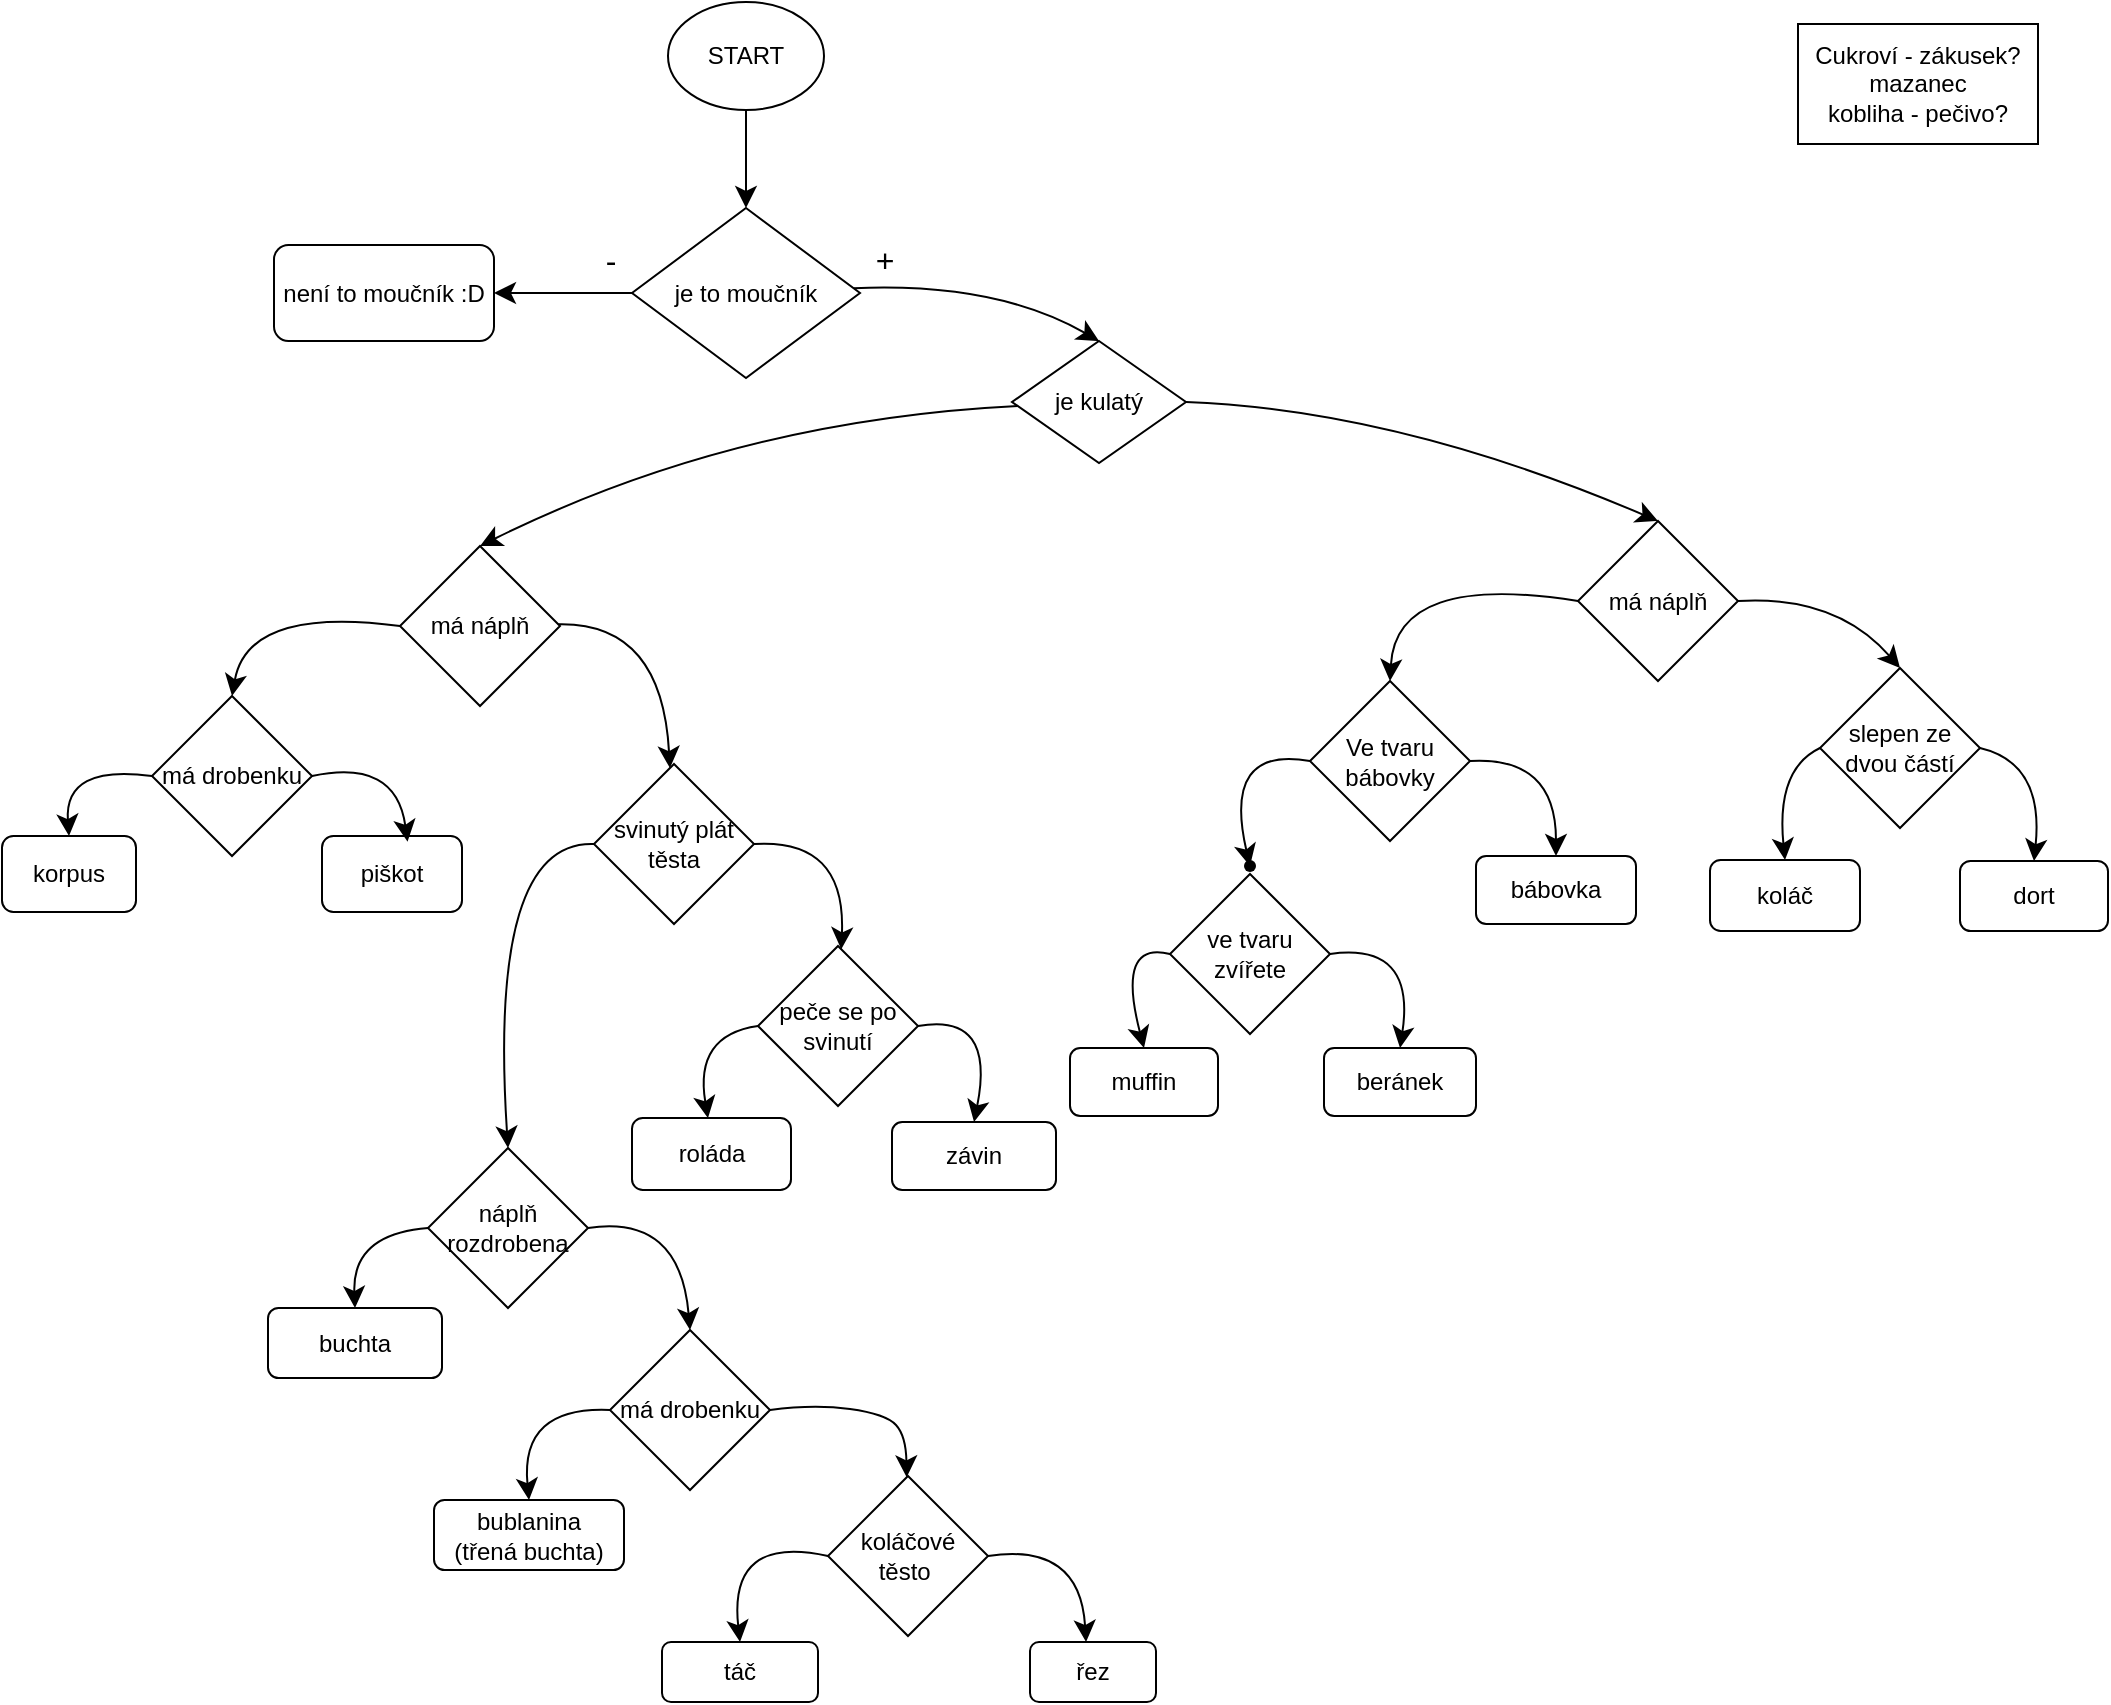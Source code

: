 <mxfile version="24.2.3" type="device">
  <diagram name="Stránka-1" id="WwW3SH3pPWQlp4jVcBad">
    <mxGraphModel dx="1690" dy="922" grid="0" gridSize="10" guides="1" tooltips="1" connect="1" arrows="1" fold="1" page="0" pageScale="1" pageWidth="827" pageHeight="1169" math="0" shadow="0">
      <root>
        <mxCell id="0" />
        <mxCell id="1" parent="0" />
        <mxCell id="V-MFH_fSx5cqEBQ9GNb0-5" value="" style="edgeStyle=none;curved=1;rounded=0;orthogonalLoop=1;jettySize=auto;html=1;fontSize=12;startSize=8;endSize=8;" parent="1" source="V-MFH_fSx5cqEBQ9GNb0-1" target="V-MFH_fSx5cqEBQ9GNb0-2" edge="1">
          <mxGeometry relative="1" as="geometry" />
        </mxCell>
        <mxCell id="V-MFH_fSx5cqEBQ9GNb0-1" value="&lt;font style=&quot;vertical-align: inherit;&quot;&gt;&lt;font style=&quot;vertical-align: inherit;&quot;&gt;START&lt;/font&gt;&lt;/font&gt;" style="ellipse;whiteSpace=wrap;html=1;" parent="1" vertex="1">
          <mxGeometry x="239" y="-87" width="78" height="54" as="geometry" />
        </mxCell>
        <mxCell id="V-MFH_fSx5cqEBQ9GNb0-10" value="" style="edgeStyle=none;curved=1;rounded=0;orthogonalLoop=1;jettySize=auto;html=1;fontSize=12;startSize=8;endSize=8;entryX=0.5;entryY=0;entryDx=0;entryDy=0;" parent="1" source="V-MFH_fSx5cqEBQ9GNb0-2" target="V-MFH_fSx5cqEBQ9GNb0-6" edge="1">
          <mxGeometry relative="1" as="geometry">
            <Array as="points">
              <mxPoint x="403" y="53" />
            </Array>
          </mxGeometry>
        </mxCell>
        <mxCell id="V-MFH_fSx5cqEBQ9GNb0-12" value="" style="edgeStyle=none;curved=1;rounded=0;orthogonalLoop=1;jettySize=auto;html=1;fontSize=12;startSize=8;endSize=8;" parent="1" source="V-MFH_fSx5cqEBQ9GNb0-2" target="V-MFH_fSx5cqEBQ9GNb0-11" edge="1">
          <mxGeometry relative="1" as="geometry" />
        </mxCell>
        <mxCell id="V-MFH_fSx5cqEBQ9GNb0-2" value="&lt;font style=&quot;vertical-align: inherit;&quot;&gt;&lt;font style=&quot;vertical-align: inherit;&quot;&gt;je to moučník&lt;/font&gt;&lt;/font&gt;" style="rhombus;whiteSpace=wrap;html=1;" parent="1" vertex="1">
          <mxGeometry x="221" y="16" width="114" height="85" as="geometry" />
        </mxCell>
        <mxCell id="V-MFH_fSx5cqEBQ9GNb0-14" value="" style="edgeStyle=none;curved=1;rounded=0;orthogonalLoop=1;jettySize=auto;html=1;fontSize=12;startSize=8;endSize=8;entryX=0.5;entryY=0;entryDx=0;entryDy=0;" parent="1" target="V-MFH_fSx5cqEBQ9GNb0-13" edge="1">
          <mxGeometry relative="1" as="geometry">
            <Array as="points">
              <mxPoint x="604" y="117" />
            </Array>
            <mxPoint x="498.002" y="112.997" as="sourcePoint" />
            <mxPoint x="625.707" y="161.913" as="targetPoint" />
          </mxGeometry>
        </mxCell>
        <mxCell id="gNYUzNZE0exnkvLqRCgA-25" value="" style="edgeStyle=none;curved=1;rounded=0;orthogonalLoop=1;jettySize=auto;html=1;fontSize=12;startSize=8;endSize=8;entryX=0.5;entryY=0;entryDx=0;entryDy=0;" parent="1" source="V-MFH_fSx5cqEBQ9GNb0-6" target="gNYUzNZE0exnkvLqRCgA-26" edge="1">
          <mxGeometry relative="1" as="geometry">
            <Array as="points">
              <mxPoint x="272" y="122" />
            </Array>
          </mxGeometry>
        </mxCell>
        <mxCell id="V-MFH_fSx5cqEBQ9GNb0-6" value="&lt;font style=&quot;vertical-align: inherit;&quot;&gt;&lt;font style=&quot;vertical-align: inherit;&quot;&gt;je kulatý&lt;/font&gt;&lt;/font&gt;" style="rhombus;whiteSpace=wrap;html=1;" parent="1" vertex="1">
          <mxGeometry x="411" y="82.5" width="87" height="61" as="geometry" />
        </mxCell>
        <mxCell id="V-MFH_fSx5cqEBQ9GNb0-11" value="&lt;font style=&quot;vertical-align: inherit;&quot;&gt;&lt;font style=&quot;vertical-align: inherit;&quot;&gt;není to moučník :D&lt;/font&gt;&lt;/font&gt;" style="rounded=1;whiteSpace=wrap;html=1;" parent="1" vertex="1">
          <mxGeometry x="42" y="34.5" width="110" height="48" as="geometry" />
        </mxCell>
        <mxCell id="V-MFH_fSx5cqEBQ9GNb0-13" value="&lt;font style=&quot;vertical-align: inherit;&quot;&gt;&lt;font style=&quot;vertical-align: inherit;&quot;&gt;má náplň&lt;/font&gt;&lt;/font&gt;" style="rhombus;whiteSpace=wrap;html=1;" parent="1" vertex="1">
          <mxGeometry x="694" y="172.5" width="80" height="80" as="geometry" />
        </mxCell>
        <mxCell id="V-MFH_fSx5cqEBQ9GNb0-15" value="&lt;font style=&quot;vertical-align: inherit;&quot;&gt;&lt;font style=&quot;vertical-align: inherit;&quot;&gt;koláč&lt;/font&gt;&lt;/font&gt;" style="rounded=1;whiteSpace=wrap;html=1;" parent="1" vertex="1">
          <mxGeometry x="760" y="342" width="75" height="35.5" as="geometry" />
        </mxCell>
        <mxCell id="gNYUzNZE0exnkvLqRCgA-3" value="" style="endArrow=classic;html=1;rounded=0;fontSize=12;startSize=8;endSize=8;curved=1;exitX=0;exitY=0.5;exitDx=0;exitDy=0;entryX=0.5;entryY=0;entryDx=0;entryDy=0;" parent="1" source="V-MFH_fSx5cqEBQ9GNb0-13" target="gNYUzNZE0exnkvLqRCgA-63" edge="1">
          <mxGeometry width="50" height="50" relative="1" as="geometry">
            <mxPoint x="457" y="186" as="sourcePoint" />
            <mxPoint x="437" y="233" as="targetPoint" />
            <Array as="points">
              <mxPoint x="603" y="198" />
            </Array>
          </mxGeometry>
        </mxCell>
        <mxCell id="gNYUzNZE0exnkvLqRCgA-14" value="slepen ze dvou částí" style="rhombus;whiteSpace=wrap;html=1;" parent="1" vertex="1">
          <mxGeometry x="815" y="246" width="80" height="80" as="geometry" />
        </mxCell>
        <mxCell id="gNYUzNZE0exnkvLqRCgA-15" value="" style="endArrow=classic;html=1;rounded=0;fontSize=12;startSize=8;endSize=8;curved=1;entryX=0.5;entryY=0;entryDx=0;entryDy=0;exitX=1;exitY=0.5;exitDx=0;exitDy=0;" parent="1" source="V-MFH_fSx5cqEBQ9GNb0-13" target="gNYUzNZE0exnkvLqRCgA-14" edge="1">
          <mxGeometry width="50" height="50" relative="1" as="geometry">
            <mxPoint x="672" y="300.5" as="sourcePoint" />
            <mxPoint x="722" y="250.5" as="targetPoint" />
            <Array as="points">
              <mxPoint x="823" y="209.5" />
            </Array>
          </mxGeometry>
        </mxCell>
        <mxCell id="gNYUzNZE0exnkvLqRCgA-16" value="" style="endArrow=classic;html=1;rounded=0;fontSize=12;startSize=8;endSize=8;curved=1;exitX=0;exitY=0.5;exitDx=0;exitDy=0;entryX=0.5;entryY=0;entryDx=0;entryDy=0;" parent="1" source="gNYUzNZE0exnkvLqRCgA-14" target="V-MFH_fSx5cqEBQ9GNb0-15" edge="1">
          <mxGeometry width="50" height="50" relative="1" as="geometry">
            <mxPoint x="702" y="312.5" as="sourcePoint" />
            <mxPoint x="752" y="262.5" as="targetPoint" />
            <Array as="points">
              <mxPoint x="793" y="296.5" />
            </Array>
          </mxGeometry>
        </mxCell>
        <mxCell id="gNYUzNZE0exnkvLqRCgA-17" value="dort" style="rounded=1;whiteSpace=wrap;html=1;" parent="1" vertex="1">
          <mxGeometry x="885" y="342.5" width="74" height="35" as="geometry" />
        </mxCell>
        <mxCell id="gNYUzNZE0exnkvLqRCgA-18" value="" style="endArrow=classic;html=1;rounded=0;fontSize=12;startSize=8;endSize=8;curved=1;exitX=1;exitY=0.5;exitDx=0;exitDy=0;entryX=0.5;entryY=0;entryDx=0;entryDy=0;" parent="1" source="gNYUzNZE0exnkvLqRCgA-14" target="gNYUzNZE0exnkvLqRCgA-17" edge="1">
          <mxGeometry width="50" height="50" relative="1" as="geometry">
            <mxPoint x="702" y="312.5" as="sourcePoint" />
            <mxPoint x="924" y="347.5" as="targetPoint" />
            <Array as="points">
              <mxPoint x="927" y="293.5" />
            </Array>
          </mxGeometry>
        </mxCell>
        <mxCell id="gNYUzNZE0exnkvLqRCgA-19" value="bábovka" style="rounded=1;whiteSpace=wrap;html=1;" parent="1" vertex="1">
          <mxGeometry x="643" y="340" width="80" height="34" as="geometry" />
        </mxCell>
        <mxCell id="gNYUzNZE0exnkvLqRCgA-22" style="edgeStyle=none;curved=1;rounded=0;orthogonalLoop=1;jettySize=auto;html=1;exitX=0.5;exitY=1;exitDx=0;exitDy=0;fontSize=12;startSize=8;endSize=8;" parent="1" source="gNYUzNZE0exnkvLqRCgA-19" target="gNYUzNZE0exnkvLqRCgA-19" edge="1">
          <mxGeometry relative="1" as="geometry" />
        </mxCell>
        <mxCell id="gNYUzNZE0exnkvLqRCgA-28" value="" style="edgeStyle=none;curved=1;rounded=0;orthogonalLoop=1;jettySize=auto;html=1;fontSize=12;startSize=8;endSize=8;" parent="1" source="gNYUzNZE0exnkvLqRCgA-26" target="gNYUzNZE0exnkvLqRCgA-27" edge="1">
          <mxGeometry relative="1" as="geometry">
            <Array as="points">
              <mxPoint x="236" y="223" />
            </Array>
          </mxGeometry>
        </mxCell>
        <mxCell id="gNYUzNZE0exnkvLqRCgA-50" style="edgeStyle=none;curved=1;rounded=0;orthogonalLoop=1;jettySize=auto;html=1;exitX=0;exitY=0.5;exitDx=0;exitDy=0;entryX=0.5;entryY=0;entryDx=0;entryDy=0;fontSize=12;startSize=8;endSize=8;" parent="1" source="gNYUzNZE0exnkvLqRCgA-26" target="gNYUzNZE0exnkvLqRCgA-48" edge="1">
          <mxGeometry relative="1" as="geometry">
            <Array as="points">
              <mxPoint x="29" y="215" />
            </Array>
          </mxGeometry>
        </mxCell>
        <mxCell id="gNYUzNZE0exnkvLqRCgA-26" value="má náplň" style="rhombus;whiteSpace=wrap;html=1;" parent="1" vertex="1">
          <mxGeometry x="105" y="185" width="80" height="80" as="geometry" />
        </mxCell>
        <mxCell id="gNYUzNZE0exnkvLqRCgA-39" style="edgeStyle=none;curved=1;rounded=0;orthogonalLoop=1;jettySize=auto;html=1;exitX=0;exitY=0.5;exitDx=0;exitDy=0;entryX=0.5;entryY=0;entryDx=0;entryDy=0;fontSize=12;startSize=8;endSize=8;" parent="1" source="gNYUzNZE0exnkvLqRCgA-27" target="gNYUzNZE0exnkvLqRCgA-38" edge="1">
          <mxGeometry relative="1" as="geometry">
            <Array as="points">
              <mxPoint x="149" y="332" />
            </Array>
          </mxGeometry>
        </mxCell>
        <mxCell id="gNYUzNZE0exnkvLqRCgA-27" value="svinutý plát těsta" style="rhombus;whiteSpace=wrap;html=1;" parent="1" vertex="1">
          <mxGeometry x="202" y="294" width="80" height="80" as="geometry" />
        </mxCell>
        <mxCell id="gNYUzNZE0exnkvLqRCgA-30" value="závin" style="rounded=1;whiteSpace=wrap;html=1;" parent="1" vertex="1">
          <mxGeometry x="351" y="473" width="82" height="34" as="geometry" />
        </mxCell>
        <mxCell id="gNYUzNZE0exnkvLqRCgA-31" value="buchta" style="rounded=1;whiteSpace=wrap;html=1;" parent="1" vertex="1">
          <mxGeometry x="39" y="566" width="87" height="35" as="geometry" />
        </mxCell>
        <mxCell id="gNYUzNZE0exnkvLqRCgA-32" value="" style="endArrow=classic;html=1;rounded=0;fontSize=12;startSize=8;endSize=8;curved=1;exitX=1;exitY=0.5;exitDx=0;exitDy=0;" parent="1" source="gNYUzNZE0exnkvLqRCgA-27" target="izV7jab6oSHe_amfJ4_w-1" edge="1">
          <mxGeometry width="50" height="50" relative="1" as="geometry">
            <mxPoint x="288" y="313" as="sourcePoint" />
            <mxPoint x="325" y="376" as="targetPoint" />
            <Array as="points">
              <mxPoint x="328" y="331" />
            </Array>
          </mxGeometry>
        </mxCell>
        <mxCell id="gNYUzNZE0exnkvLqRCgA-35" value="piškot" style="rounded=1;whiteSpace=wrap;html=1;" parent="1" vertex="1">
          <mxGeometry x="66" y="330" width="70" height="38" as="geometry" />
        </mxCell>
        <mxCell id="gNYUzNZE0exnkvLqRCgA-36" value="korpus" style="rounded=1;whiteSpace=wrap;html=1;" parent="1" vertex="1">
          <mxGeometry x="-94" y="330" width="67" height="38" as="geometry" />
        </mxCell>
        <mxCell id="gNYUzNZE0exnkvLqRCgA-40" style="edgeStyle=none;curved=1;rounded=0;orthogonalLoop=1;jettySize=auto;html=1;exitX=0;exitY=0.5;exitDx=0;exitDy=0;entryX=1.08;entryY=0.51;entryDx=0;entryDy=0;fontSize=12;startSize=8;endSize=8;entryPerimeter=0;" parent="1" source="gNYUzNZE0exnkvLqRCgA-63" target="5uVdQ4V0wUKqmcD90JwE-4" edge="1">
          <mxGeometry relative="1" as="geometry">
            <Array as="points">
              <mxPoint x="516" y="284.5" />
            </Array>
            <mxPoint x="564" y="291.5" as="sourcePoint" />
            <mxPoint x="518.5" y="342.5" as="targetPoint" />
          </mxGeometry>
        </mxCell>
        <mxCell id="gNYUzNZE0exnkvLqRCgA-42" style="edgeStyle=none;curved=1;rounded=0;orthogonalLoop=1;jettySize=auto;html=1;exitX=1;exitY=0.5;exitDx=0;exitDy=0;entryX=0.5;entryY=0;entryDx=0;entryDy=0;fontSize=12;startSize=8;endSize=8;" parent="1" source="gNYUzNZE0exnkvLqRCgA-38" target="gNYUzNZE0exnkvLqRCgA-41" edge="1">
          <mxGeometry relative="1" as="geometry">
            <Array as="points">
              <mxPoint x="245" y="519" />
            </Array>
          </mxGeometry>
        </mxCell>
        <mxCell id="gNYUzNZE0exnkvLqRCgA-38" value="náplň rozdrobena" style="rhombus;whiteSpace=wrap;html=1;" parent="1" vertex="1">
          <mxGeometry x="119" y="486" width="80" height="80" as="geometry" />
        </mxCell>
        <mxCell id="gNYUzNZE0exnkvLqRCgA-57" value="" style="edgeStyle=none;curved=1;rounded=0;orthogonalLoop=1;jettySize=auto;html=1;fontSize=12;startSize=8;endSize=8;exitX=1;exitY=0.5;exitDx=0;exitDy=0;" parent="1" source="gNYUzNZE0exnkvLqRCgA-41" target="gNYUzNZE0exnkvLqRCgA-56" edge="1">
          <mxGeometry relative="1" as="geometry">
            <Array as="points">
              <mxPoint x="312" y="614" />
              <mxPoint x="348" y="619" />
              <mxPoint x="358" y="630" />
            </Array>
          </mxGeometry>
        </mxCell>
        <mxCell id="gNYUzNZE0exnkvLqRCgA-41" value="má drobenku" style="rhombus;whiteSpace=wrap;html=1;" parent="1" vertex="1">
          <mxGeometry x="210" y="577" width="80" height="80" as="geometry" />
        </mxCell>
        <mxCell id="gNYUzNZE0exnkvLqRCgA-44" value="bublanina&lt;div&gt;(třená buchta)&lt;/div&gt;" style="rounded=1;whiteSpace=wrap;html=1;" parent="1" vertex="1">
          <mxGeometry x="122" y="662" width="95" height="35" as="geometry" />
        </mxCell>
        <mxCell id="gNYUzNZE0exnkvLqRCgA-45" value="" style="endArrow=classic;html=1;rounded=0;fontSize=12;startSize=8;endSize=8;curved=1;exitX=0;exitY=0.5;exitDx=0;exitDy=0;entryX=0.5;entryY=0;entryDx=0;entryDy=0;" parent="1" source="gNYUzNZE0exnkvLqRCgA-41" target="gNYUzNZE0exnkvLqRCgA-44" edge="1">
          <mxGeometry width="50" height="50" relative="1" as="geometry">
            <mxPoint x="202" y="516" as="sourcePoint" />
            <mxPoint x="252" y="466" as="targetPoint" />
            <Array as="points">
              <mxPoint x="165" y="615" />
            </Array>
          </mxGeometry>
        </mxCell>
        <mxCell id="gNYUzNZE0exnkvLqRCgA-53" style="edgeStyle=none;curved=1;rounded=0;orthogonalLoop=1;jettySize=auto;html=1;exitX=0;exitY=0.5;exitDx=0;exitDy=0;entryX=0.5;entryY=0;entryDx=0;entryDy=0;fontSize=12;startSize=8;endSize=8;" parent="1" source="gNYUzNZE0exnkvLqRCgA-48" target="gNYUzNZE0exnkvLqRCgA-36" edge="1">
          <mxGeometry relative="1" as="geometry">
            <Array as="points">
              <mxPoint x="-63" y="294" />
            </Array>
          </mxGeometry>
        </mxCell>
        <mxCell id="gNYUzNZE0exnkvLqRCgA-48" value="má drobenku" style="rhombus;whiteSpace=wrap;html=1;" parent="1" vertex="1">
          <mxGeometry x="-19" y="260" width="80" height="80" as="geometry" />
        </mxCell>
        <mxCell id="gNYUzNZE0exnkvLqRCgA-51" style="edgeStyle=none;curved=1;rounded=0;orthogonalLoop=1;jettySize=auto;html=1;exitX=1;exitY=0.5;exitDx=0;exitDy=0;entryX=0.611;entryY=0.074;entryDx=0;entryDy=0;entryPerimeter=0;fontSize=12;startSize=8;endSize=8;" parent="1" source="gNYUzNZE0exnkvLqRCgA-48" target="gNYUzNZE0exnkvLqRCgA-35" edge="1">
          <mxGeometry relative="1" as="geometry">
            <Array as="points">
              <mxPoint x="103" y="291" />
            </Array>
          </mxGeometry>
        </mxCell>
        <mxCell id="gNYUzNZE0exnkvLqRCgA-54" value="+" style="text;html=1;align=center;verticalAlign=middle;resizable=0;points=[];autosize=1;strokeColor=none;fillColor=none;fontSize=16;" parent="1" vertex="1">
          <mxGeometry x="333.5" y="26.5" width="27" height="31" as="geometry" />
        </mxCell>
        <mxCell id="gNYUzNZE0exnkvLqRCgA-55" value="-" style="text;html=1;align=center;verticalAlign=middle;resizable=0;points=[];autosize=1;strokeColor=none;fillColor=none;fontSize=16;" parent="1" vertex="1">
          <mxGeometry x="198.5" y="26.5" width="23" height="31" as="geometry" />
        </mxCell>
        <mxCell id="gNYUzNZE0exnkvLqRCgA-58" style="edgeStyle=none;curved=1;rounded=0;orthogonalLoop=1;jettySize=auto;html=1;fontSize=12;startSize=8;endSize=8;exitX=1;exitY=0.5;exitDx=0;exitDy=0;entryX=0.445;entryY=0;entryDx=0;entryDy=0;entryPerimeter=0;" parent="1" source="gNYUzNZE0exnkvLqRCgA-56" target="gNYUzNZE0exnkvLqRCgA-60" edge="1">
          <mxGeometry relative="1" as="geometry">
            <mxPoint x="448.032" y="730" as="targetPoint" />
            <Array as="points">
              <mxPoint x="445" y="683" />
            </Array>
          </mxGeometry>
        </mxCell>
        <mxCell id="gNYUzNZE0exnkvLqRCgA-61" style="edgeStyle=none;curved=1;rounded=0;orthogonalLoop=1;jettySize=auto;html=1;entryX=0.5;entryY=0;entryDx=0;entryDy=0;fontSize=12;startSize=8;endSize=8;exitX=0;exitY=0.5;exitDx=0;exitDy=0;" parent="1" source="gNYUzNZE0exnkvLqRCgA-56" target="gNYUzNZE0exnkvLqRCgA-62" edge="1">
          <mxGeometry relative="1" as="geometry">
            <Array as="points">
              <mxPoint x="269" y="679" />
            </Array>
          </mxGeometry>
        </mxCell>
        <mxCell id="gNYUzNZE0exnkvLqRCgA-56" value="koláčové těsto&amp;nbsp;" style="rhombus;whiteSpace=wrap;html=1;" parent="1" vertex="1">
          <mxGeometry x="319" y="650" width="80" height="80" as="geometry" />
        </mxCell>
        <mxCell id="gNYUzNZE0exnkvLqRCgA-60" value="řez" style="rounded=1;whiteSpace=wrap;html=1;" parent="1" vertex="1">
          <mxGeometry x="420" y="733" width="63" height="30" as="geometry" />
        </mxCell>
        <mxCell id="gNYUzNZE0exnkvLqRCgA-62" value="táč" style="rounded=1;whiteSpace=wrap;html=1;" parent="1" vertex="1">
          <mxGeometry x="236" y="733" width="78" height="30" as="geometry" />
        </mxCell>
        <mxCell id="gNYUzNZE0exnkvLqRCgA-65" value="" style="edgeStyle=none;curved=1;rounded=0;orthogonalLoop=1;jettySize=auto;html=1;fontSize=12;startSize=8;endSize=8;entryX=0.5;entryY=0;entryDx=0;entryDy=0;exitX=1;exitY=0.5;exitDx=0;exitDy=0;" parent="1" source="gNYUzNZE0exnkvLqRCgA-63" target="gNYUzNZE0exnkvLqRCgA-19" edge="1">
          <mxGeometry relative="1" as="geometry">
            <mxPoint x="760" y="292.5" as="targetPoint" />
            <Array as="points">
              <mxPoint x="683" y="290" />
            </Array>
          </mxGeometry>
        </mxCell>
        <mxCell id="gNYUzNZE0exnkvLqRCgA-63" value="Ve tvaru bábovky" style="rhombus;whiteSpace=wrap;html=1;" parent="1" vertex="1">
          <mxGeometry x="560" y="252.5" width="80" height="80" as="geometry" />
        </mxCell>
        <mxCell id="gNYUzNZE0exnkvLqRCgA-67" value="beránek" style="rounded=1;whiteSpace=wrap;html=1;" parent="1" vertex="1">
          <mxGeometry x="567" y="436" width="76" height="34" as="geometry" />
        </mxCell>
        <mxCell id="gNYUzNZE0exnkvLqRCgA-68" value="Cukroví - zákusek?&lt;div&gt;mazanec&lt;/div&gt;&lt;div&gt;kobliha - pečivo?&lt;/div&gt;" style="rounded=0;whiteSpace=wrap;html=1;" parent="1" vertex="1">
          <mxGeometry x="804" y="-76" width="120" height="60" as="geometry" />
        </mxCell>
        <mxCell id="5uVdQ4V0wUKqmcD90JwE-1" value="muffin" style="rounded=1;whiteSpace=wrap;html=1;" parent="1" vertex="1">
          <mxGeometry x="440" y="436" width="74" height="34" as="geometry" />
        </mxCell>
        <mxCell id="5uVdQ4V0wUKqmcD90JwE-2" value="ve tvaru zvířete" style="rhombus;whiteSpace=wrap;html=1;" parent="1" vertex="1">
          <mxGeometry x="490" y="349" width="80" height="80" as="geometry" />
        </mxCell>
        <mxCell id="5uVdQ4V0wUKqmcD90JwE-4" value="" style="shape=waypoint;sketch=0;size=6;pointerEvents=1;points=[];fillColor=default;resizable=0;rotatable=0;perimeter=centerPerimeter;snapToPoint=1;" parent="1" vertex="1">
          <mxGeometry x="520" y="335" width="20" height="20" as="geometry" />
        </mxCell>
        <mxCell id="5uVdQ4V0wUKqmcD90JwE-7" style="edgeStyle=none;curved=1;rounded=0;orthogonalLoop=1;jettySize=auto;html=1;exitX=0;exitY=0.5;exitDx=0;exitDy=0;entryX=0.5;entryY=0;entryDx=0;entryDy=0;fontSize=12;startSize=8;endSize=8;" parent="1" source="gNYUzNZE0exnkvLqRCgA-38" target="gNYUzNZE0exnkvLqRCgA-31" edge="1">
          <mxGeometry relative="1" as="geometry">
            <Array as="points">
              <mxPoint x="81" y="529" />
            </Array>
            <mxPoint x="129" y="536" as="sourcePoint" />
            <mxPoint x="84" y="587" as="targetPoint" />
          </mxGeometry>
        </mxCell>
        <mxCell id="5uVdQ4V0wUKqmcD90JwE-8" style="edgeStyle=none;curved=1;rounded=0;orthogonalLoop=1;jettySize=auto;html=1;exitX=0;exitY=0.5;exitDx=0;exitDy=0;entryX=0.5;entryY=0;entryDx=0;entryDy=0;fontSize=12;startSize=8;endSize=8;" parent="1" source="5uVdQ4V0wUKqmcD90JwE-2" target="5uVdQ4V0wUKqmcD90JwE-1" edge="1">
          <mxGeometry relative="1" as="geometry">
            <Array as="points">
              <mxPoint x="463" y="382" />
            </Array>
            <mxPoint x="480" y="384.5" as="sourcePoint" />
            <mxPoint x="443" y="436" as="targetPoint" />
          </mxGeometry>
        </mxCell>
        <mxCell id="5uVdQ4V0wUKqmcD90JwE-9" value="" style="endArrow=classic;html=1;rounded=0;fontSize=12;startSize=8;endSize=8;curved=1;exitX=1;exitY=0.5;exitDx=0;exitDy=0;entryX=0.5;entryY=0;entryDx=0;entryDy=0;" parent="1" source="5uVdQ4V0wUKqmcD90JwE-2" target="gNYUzNZE0exnkvLqRCgA-67" edge="1">
          <mxGeometry width="50" height="50" relative="1" as="geometry">
            <mxPoint x="567" y="386" as="sourcePoint" />
            <mxPoint x="616" y="429" as="targetPoint" />
            <Array as="points">
              <mxPoint x="613" y="383" />
            </Array>
          </mxGeometry>
        </mxCell>
        <mxCell id="izV7jab6oSHe_amfJ4_w-1" value="peče se po svinutí" style="rhombus;whiteSpace=wrap;html=1;" vertex="1" parent="1">
          <mxGeometry x="284" y="385" width="80" height="80" as="geometry" />
        </mxCell>
        <mxCell id="izV7jab6oSHe_amfJ4_w-4" value="roláda" style="rounded=1;whiteSpace=wrap;html=1;" vertex="1" parent="1">
          <mxGeometry x="221" y="471" width="79.5" height="36" as="geometry" />
        </mxCell>
        <mxCell id="izV7jab6oSHe_amfJ4_w-6" value="" style="edgeStyle=none;curved=1;rounded=0;orthogonalLoop=1;jettySize=auto;html=1;fontSize=12;startSize=8;endSize=8;entryX=0.5;entryY=0;entryDx=0;entryDy=0;exitX=1;exitY=0.5;exitDx=0;exitDy=0;" edge="1" parent="1" source="izV7jab6oSHe_amfJ4_w-1" target="gNYUzNZE0exnkvLqRCgA-30">
          <mxGeometry relative="1" as="geometry">
            <mxPoint x="413.5" y="465" as="targetPoint" />
            <Array as="points">
              <mxPoint x="403" y="418" />
            </Array>
            <mxPoint x="370.5" y="418" as="sourcePoint" />
          </mxGeometry>
        </mxCell>
        <mxCell id="izV7jab6oSHe_amfJ4_w-7" value="" style="endArrow=classic;html=1;rounded=0;fontSize=12;startSize=8;endSize=8;curved=1;exitX=0;exitY=0.5;exitDx=0;exitDy=0;" edge="1" parent="1" source="izV7jab6oSHe_amfJ4_w-1">
          <mxGeometry width="50" height="50" relative="1" as="geometry">
            <mxPoint x="274" y="419" as="sourcePoint" />
            <mxPoint x="259" y="471" as="targetPoint" />
            <Array as="points">
              <mxPoint x="252" y="429.5" />
            </Array>
          </mxGeometry>
        </mxCell>
      </root>
    </mxGraphModel>
  </diagram>
</mxfile>
